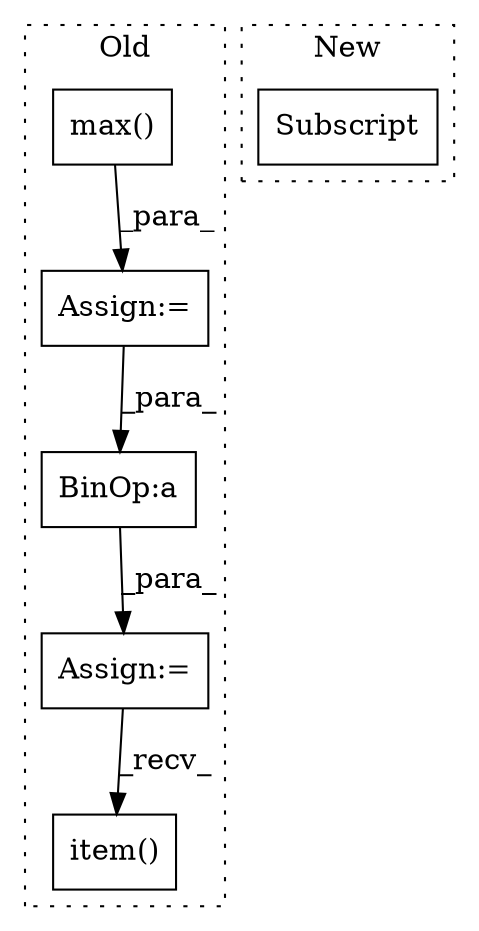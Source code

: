digraph G {
subgraph cluster0 {
1 [label="max()" a="75" s="9847,9865" l="10,1" shape="box"];
3 [label="Assign:=" a="68" s="9904" l="3" shape="box"];
4 [label="BinOp:a" a="82" s="9956" l="3" shape="box"];
5 [label="Assign:=" a="68" s="9844" l="3" shape="box"];
6 [label="item()" a="75" s="10099" l="12" shape="box"];
label = "Old";
style="dotted";
}
subgraph cluster1 {
2 [label="Subscript" a="63" s="1696,0" l="12,0" shape="box"];
label = "New";
style="dotted";
}
1 -> 5 [label="_para_"];
3 -> 6 [label="_recv_"];
4 -> 3 [label="_para_"];
5 -> 4 [label="_para_"];
}